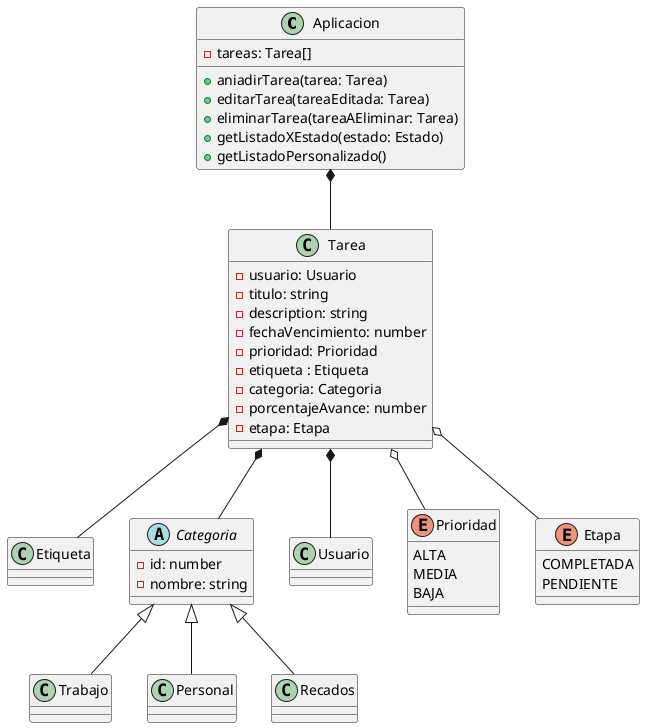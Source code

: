 @startuml

class Aplicacion{
    - tareas: Tarea[]


    + aniadirTarea(tarea: Tarea)
    + editarTarea(tareaEditada: Tarea)
    + eliminarTarea(tareaAEliminar: Tarea)
    + getListadoXEstado(estado: Estado)
    + getListadoPersonalizado()
}
Aplicacion *-- Tarea

class Tarea{
    - usuario: Usuario
    - titulo: string
    - description: string
    - fechaVencimiento: number
    - prioridad: Prioridad
    - etiqueta : Etiqueta
    - categoria: Categoria
    - porcentajeAvance: number
    - etapa: Etapa

}


class Etiqueta{

}
Tarea *-- Etiqueta

abstract class Categoria{
    - id: number
    - nombre: string
}
Tarea *-- Categoria

class Trabajo extends Categoria{

}
class Personal extends Categoria{

}
class Recados extends Categoria{

}

class Usuario{
    
}
Tarea *-- Usuario

enum Prioridad{
    ALTA
    MEDIA
    BAJA
}
Tarea o-- Prioridad

enum Etapa{
    COMPLETADA
    PENDIENTE
}
Tarea o-- Etapa
@enduml